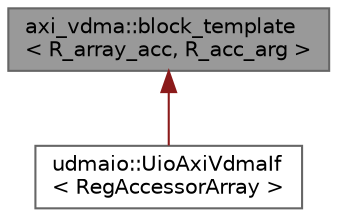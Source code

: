 digraph "axi_vdma::block_template&lt; R_array_acc, R_acc_arg &gt;"
{
 // INTERACTIVE_SVG=YES
 // LATEX_PDF_SIZE
  bgcolor="transparent";
  edge [fontname=Helvetica,fontsize=10,labelfontname=Helvetica,labelfontsize=10];
  node [fontname=Helvetica,fontsize=10,shape=box,height=0.2,width=0.4];
  Node1 [label="axi_vdma::block_template\l\< R_array_acc, R_acc_arg \>",height=0.2,width=0.4,color="gray40", fillcolor="grey60", style="filled", fontcolor="black",tooltip="Template class for the axi_vdma block, containing accessors for all its registers."];
  Node1 -> Node2 [dir="back",color="firebrick4",style="solid"];
  Node2 [label="udmaio::UioAxiVdmaIf\l\< RegAccessorArray \>",height=0.2,width=0.4,color="gray40", fillcolor="white", style="filled",URL="$classudmaio_1_1_uio_axi_vdma_if.html",tooltip="Interface to AXI VDMA Core."];
}
